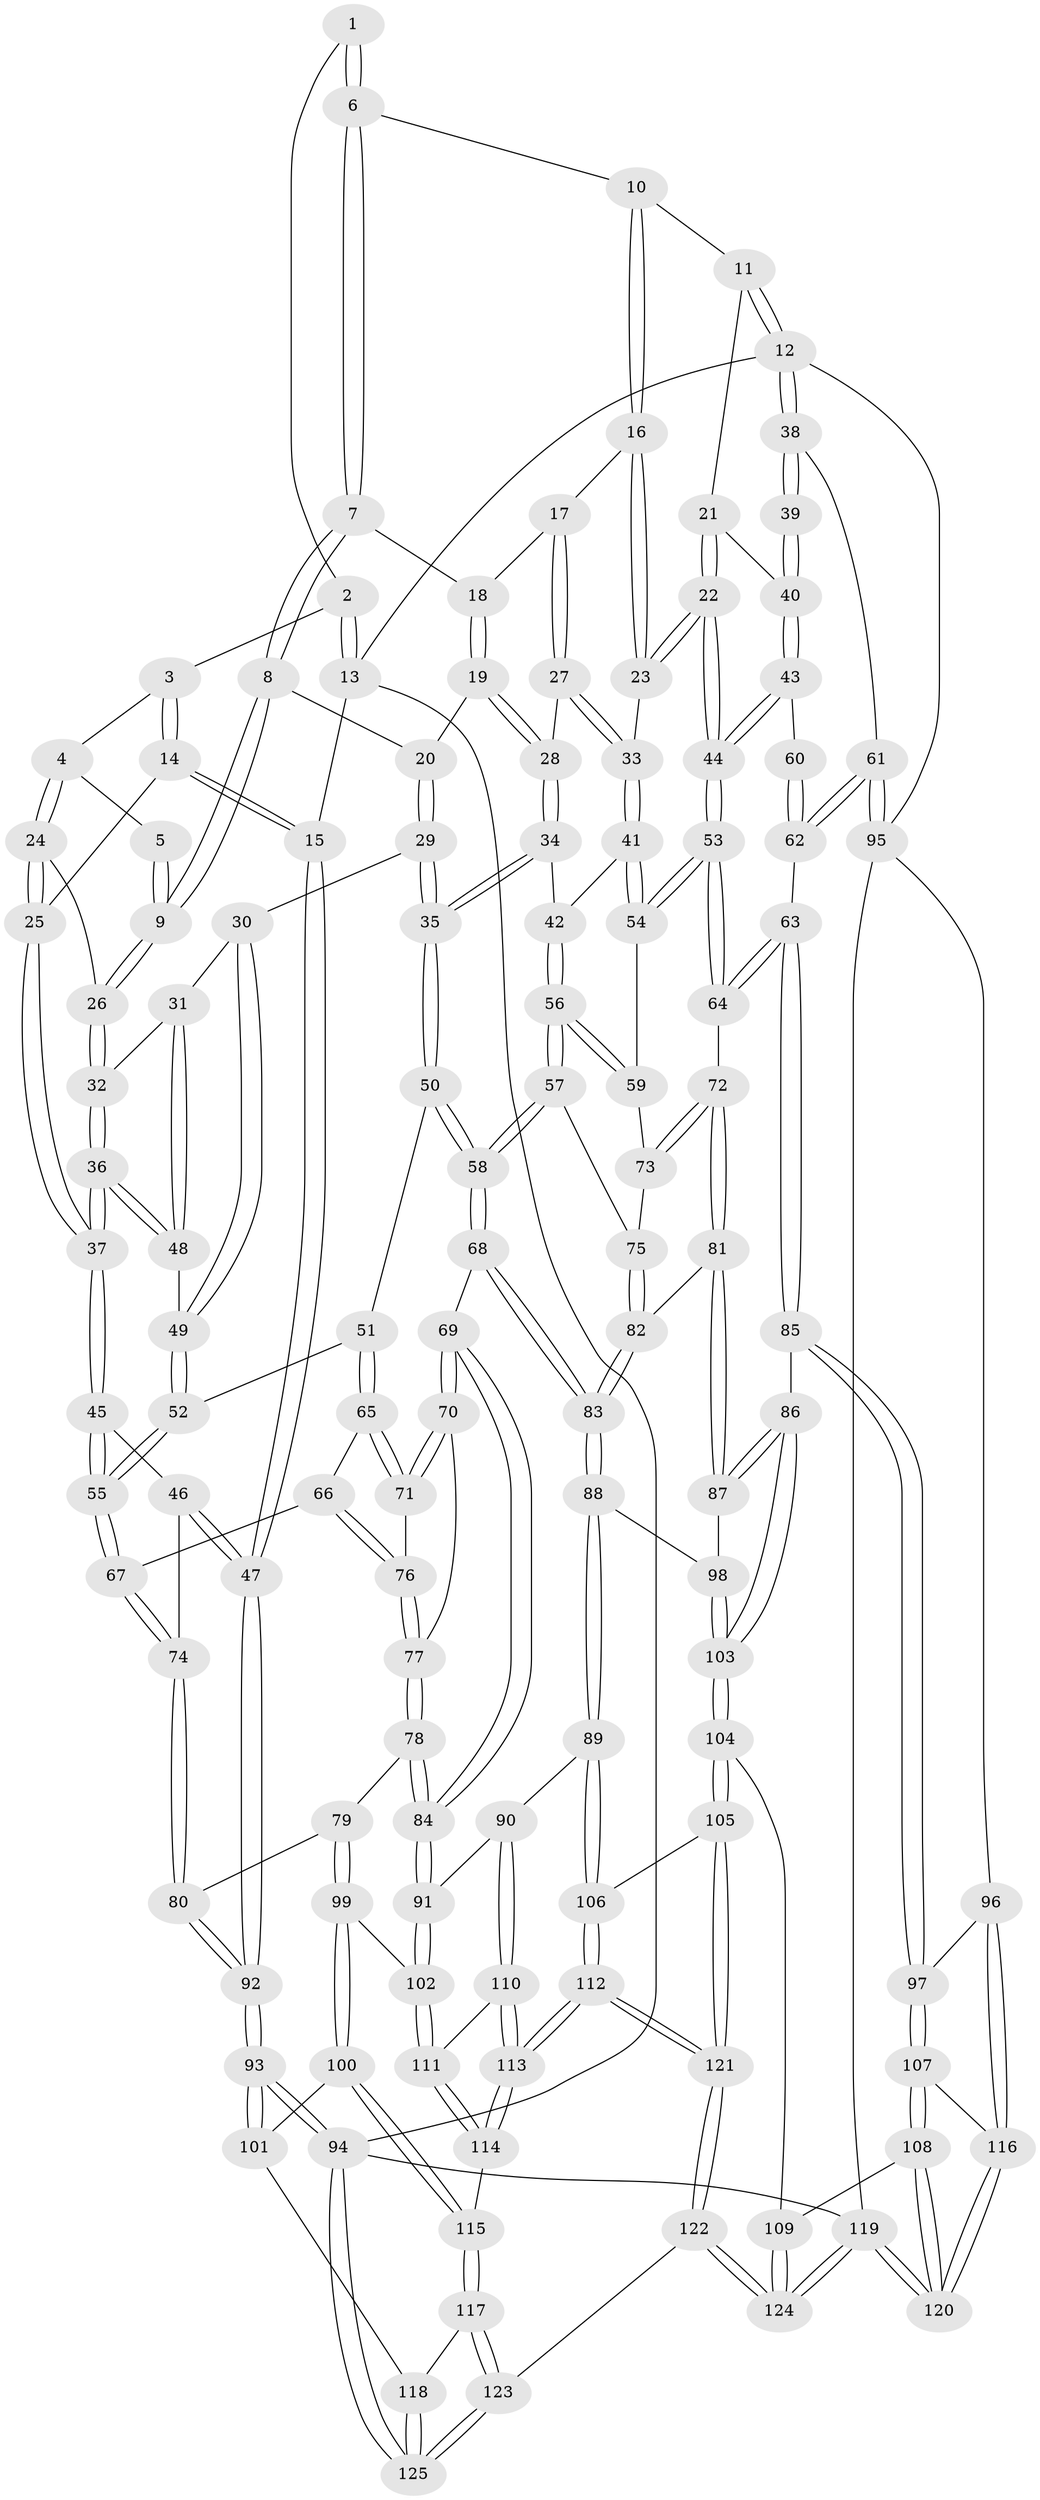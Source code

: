 // coarse degree distribution, {3: 0.48, 4: 0.36, 5: 0.06, 2: 0.08, 7: 0.02}
// Generated by graph-tools (version 1.1) at 2025/54/03/04/25 22:54:33]
// undirected, 125 vertices, 309 edges
graph export_dot {
  node [color=gray90,style=filled];
  1 [pos="+0.34366178829676275+0"];
  2 [pos="+0.016859084299681533+0"];
  3 [pos="+0.09905333708900299+0.02358038738880563"];
  4 [pos="+0.16258576530047458+0.08327507862748684"];
  5 [pos="+0.2083713984245043+0.033282996757464246"];
  6 [pos="+0.36824596374043084+0"];
  7 [pos="+0.3737126471324398+0"];
  8 [pos="+0.36170743540593203+0.029732302051142565"];
  9 [pos="+0.24477680572055752+0.12286687839076939"];
  10 [pos="+0.7835391871304465+0"];
  11 [pos="+1+0"];
  12 [pos="+1+0"];
  13 [pos="+0+0"];
  14 [pos="+0.055592435306624326+0.11758581194509313"];
  15 [pos="+0+0.05458736554563746"];
  16 [pos="+0.6272624136635042+0.08719383675766221"];
  17 [pos="+0.5571630800440975+0.07229820333352355"];
  18 [pos="+0.5521615893192945+0.06601183751618375"];
  19 [pos="+0.41401273489241425+0.10109430676538236"];
  20 [pos="+0.37258184715640075+0.059110908846551104"];
  21 [pos="+0.8412169288381462+0.08380290956189851"];
  22 [pos="+0.7237485591644732+0.19143946909860907"];
  23 [pos="+0.6794509769593229+0.17584033824292078"];
  24 [pos="+0.1656458661336789+0.09843426757300508"];
  25 [pos="+0.09968881248745406+0.1692182978999616"];
  26 [pos="+0.23640832448376833+0.13236619982644876"];
  27 [pos="+0.5038607281832673+0.1381991894153001"];
  28 [pos="+0.46031237830090727+0.15325088669429568"];
  29 [pos="+0.3277883602032842+0.22205174753215937"];
  30 [pos="+0.29813577017662796+0.21769630252881156"];
  31 [pos="+0.2965514136774798+0.21708914939659976"];
  32 [pos="+0.2368076936048483+0.14597799976311798"];
  33 [pos="+0.602686382628873+0.21125325212736507"];
  34 [pos="+0.44906304265812974+0.2511934959431181"];
  35 [pos="+0.3762890790693154+0.2707160815572667"];
  36 [pos="+0.12386810544956481+0.2535334165843499"];
  37 [pos="+0.11006931346159401+0.25888989563930526"];
  38 [pos="+1+0.30953885893193633"];
  39 [pos="+0.9952246250973927+0.26526018736852786"];
  40 [pos="+0.9006900324357235+0.1590668224348096"];
  41 [pos="+0.5299804873042395+0.28441540196516285"];
  42 [pos="+0.4781361895063096+0.2669358270920701"];
  43 [pos="+0.8123085776862583+0.3048398171924764"];
  44 [pos="+0.7586315191532765+0.30468601705992515"];
  45 [pos="+0.10682688824378057+0.2642906396388414"];
  46 [pos="+0+0.3047296844111443"];
  47 [pos="+0+0.3256380296437667"];
  48 [pos="+0.20695612994352705+0.2513913727001404"];
  49 [pos="+0.2556762231819902+0.2950578042023514"];
  50 [pos="+0.3618126414577172+0.30696599269887226"];
  51 [pos="+0.3159318474622424+0.33909380893634306"];
  52 [pos="+0.263517357348999+0.334619205412089"];
  53 [pos="+0.7359326245724205+0.3566955167108789"];
  54 [pos="+0.5447008734743868+0.31938419422955405"];
  55 [pos="+0.18384780311035523+0.36890351182377135"];
  56 [pos="+0.43630525229430706+0.40481860949832815"];
  57 [pos="+0.4267372740798162+0.4144438073367814"];
  58 [pos="+0.4213741656083065+0.41764852138891906"];
  59 [pos="+0.5409470743174621+0.345839849584592"];
  60 [pos="+0.8520735760464977+0.3066343142564151"];
  61 [pos="+1+0.4039095645492341"];
  62 [pos="+0.9056644190600294+0.42840433222103297"];
  63 [pos="+0.8014676756174512+0.4970980327648035"];
  64 [pos="+0.7326006023827195+0.4125453179255763"];
  65 [pos="+0.3108914791919394+0.40784038172066006"];
  66 [pos="+0.2105792805401403+0.3961794471685996"];
  67 [pos="+0.18405860978779826+0.3766370947089647"];
  68 [pos="+0.40508085673331756+0.4681200786331282"];
  69 [pos="+0.3582540967563277+0.4790925380482411"];
  70 [pos="+0.33949095997109957+0.46255218257129427"];
  71 [pos="+0.31728300987720665+0.42900635855320157"];
  72 [pos="+0.7103301150622529+0.42368912307865575"];
  73 [pos="+0.5521722962438969+0.3952931792130382"];
  74 [pos="+0.12657622341768882+0.4833882816157932"];
  75 [pos="+0.5442769319201457+0.4244094220208324"];
  76 [pos="+0.24198635530560422+0.43679526689431997"];
  77 [pos="+0.2464303757793299+0.4693041074130298"];
  78 [pos="+0.18689596729187102+0.5738132996656684"];
  79 [pos="+0.1431060398184312+0.5706586293460948"];
  80 [pos="+0.11702450983264615+0.5551115626952581"];
  81 [pos="+0.6122503213840732+0.50919260040668"];
  82 [pos="+0.5483022027425039+0.523066494312645"];
  83 [pos="+0.5144845699636841+0.5554155790553752"];
  84 [pos="+0.28269039347358277+0.6060447654732394"];
  85 [pos="+0.8248760028222967+0.6118790067314742"];
  86 [pos="+0.7907721976761576+0.6316029285842875"];
  87 [pos="+0.6902251220847121+0.5910720735520261"];
  88 [pos="+0.5098924645350699+0.5966916469738236"];
  89 [pos="+0.4090249884967229+0.687640522881902"];
  90 [pos="+0.33869263258927523+0.6734724671057061"];
  91 [pos="+0.3196335406235805+0.6577309766274722"];
  92 [pos="+0+0.6024434514731626"];
  93 [pos="+0+0.7166544153714963"];
  94 [pos="+0+1"];
  95 [pos="+1+0.6416394115484103"];
  96 [pos="+1+0.6688859452796001"];
  97 [pos="+0.9667341572212874+0.6596805170931143"];
  98 [pos="+0.5609129807170723+0.6338584670344417"];
  99 [pos="+0.13880060427468166+0.7378749743099512"];
  100 [pos="+0.006478660194128476+0.7861386859746587"];
  101 [pos="+0+0.7849307807175019"];
  102 [pos="+0.16533854675308643+0.7559659318630126"];
  103 [pos="+0.67361330302908+0.7796215998082456"];
  104 [pos="+0.66503569040839+0.8252310047145549"];
  105 [pos="+0.5918050401162217+0.8590536214378418"];
  106 [pos="+0.4203511514251837+0.713467960051755"];
  107 [pos="+0.8035387061795025+0.8476889663148285"];
  108 [pos="+0.7102565204806712+0.8524838886076154"];
  109 [pos="+0.6769679348656551+0.8338299385440571"];
  110 [pos="+0.27328075338011126+0.8098336859457632"];
  111 [pos="+0.17197824345262067+0.7679147661655167"];
  112 [pos="+0.34733117094417165+0.9851341898735114"];
  113 [pos="+0.29315536347193094+0.9183585730917565"];
  114 [pos="+0.15282948525542736+0.8753521675652792"];
  115 [pos="+0.1433957099886593+0.8786061988720226"];
  116 [pos="+0.9120868217962264+0.8930426803989396"];
  117 [pos="+0.1309494578820088+0.8979024332757154"];
  118 [pos="+0.07191345647209711+0.9446021712894375"];
  119 [pos="+1+1"];
  120 [pos="+1+1"];
  121 [pos="+0.40151782927108465+1"];
  122 [pos="+0.3990664170976275+1"];
  123 [pos="+0.24486351964207323+1"];
  124 [pos="+0.6920942213992899+1"];
  125 [pos="+0+1"];
  1 -- 2;
  1 -- 6;
  1 -- 6;
  2 -- 3;
  2 -- 13;
  2 -- 13;
  3 -- 4;
  3 -- 14;
  3 -- 14;
  4 -- 5;
  4 -- 24;
  4 -- 24;
  5 -- 9;
  5 -- 9;
  6 -- 7;
  6 -- 7;
  6 -- 10;
  7 -- 8;
  7 -- 8;
  7 -- 18;
  8 -- 9;
  8 -- 9;
  8 -- 20;
  9 -- 26;
  9 -- 26;
  10 -- 11;
  10 -- 16;
  10 -- 16;
  11 -- 12;
  11 -- 12;
  11 -- 21;
  12 -- 13;
  12 -- 38;
  12 -- 38;
  12 -- 95;
  13 -- 15;
  13 -- 94;
  14 -- 15;
  14 -- 15;
  14 -- 25;
  15 -- 47;
  15 -- 47;
  16 -- 17;
  16 -- 23;
  16 -- 23;
  17 -- 18;
  17 -- 27;
  17 -- 27;
  18 -- 19;
  18 -- 19;
  19 -- 20;
  19 -- 28;
  19 -- 28;
  20 -- 29;
  20 -- 29;
  21 -- 22;
  21 -- 22;
  21 -- 40;
  22 -- 23;
  22 -- 23;
  22 -- 44;
  22 -- 44;
  23 -- 33;
  24 -- 25;
  24 -- 25;
  24 -- 26;
  25 -- 37;
  25 -- 37;
  26 -- 32;
  26 -- 32;
  27 -- 28;
  27 -- 33;
  27 -- 33;
  28 -- 34;
  28 -- 34;
  29 -- 30;
  29 -- 35;
  29 -- 35;
  30 -- 31;
  30 -- 49;
  30 -- 49;
  31 -- 32;
  31 -- 48;
  31 -- 48;
  32 -- 36;
  32 -- 36;
  33 -- 41;
  33 -- 41;
  34 -- 35;
  34 -- 35;
  34 -- 42;
  35 -- 50;
  35 -- 50;
  36 -- 37;
  36 -- 37;
  36 -- 48;
  36 -- 48;
  37 -- 45;
  37 -- 45;
  38 -- 39;
  38 -- 39;
  38 -- 61;
  39 -- 40;
  39 -- 40;
  40 -- 43;
  40 -- 43;
  41 -- 42;
  41 -- 54;
  41 -- 54;
  42 -- 56;
  42 -- 56;
  43 -- 44;
  43 -- 44;
  43 -- 60;
  44 -- 53;
  44 -- 53;
  45 -- 46;
  45 -- 55;
  45 -- 55;
  46 -- 47;
  46 -- 47;
  46 -- 74;
  47 -- 92;
  47 -- 92;
  48 -- 49;
  49 -- 52;
  49 -- 52;
  50 -- 51;
  50 -- 58;
  50 -- 58;
  51 -- 52;
  51 -- 65;
  51 -- 65;
  52 -- 55;
  52 -- 55;
  53 -- 54;
  53 -- 54;
  53 -- 64;
  53 -- 64;
  54 -- 59;
  55 -- 67;
  55 -- 67;
  56 -- 57;
  56 -- 57;
  56 -- 59;
  56 -- 59;
  57 -- 58;
  57 -- 58;
  57 -- 75;
  58 -- 68;
  58 -- 68;
  59 -- 73;
  60 -- 62;
  60 -- 62;
  61 -- 62;
  61 -- 62;
  61 -- 95;
  61 -- 95;
  62 -- 63;
  63 -- 64;
  63 -- 64;
  63 -- 85;
  63 -- 85;
  64 -- 72;
  65 -- 66;
  65 -- 71;
  65 -- 71;
  66 -- 67;
  66 -- 76;
  66 -- 76;
  67 -- 74;
  67 -- 74;
  68 -- 69;
  68 -- 83;
  68 -- 83;
  69 -- 70;
  69 -- 70;
  69 -- 84;
  69 -- 84;
  70 -- 71;
  70 -- 71;
  70 -- 77;
  71 -- 76;
  72 -- 73;
  72 -- 73;
  72 -- 81;
  72 -- 81;
  73 -- 75;
  74 -- 80;
  74 -- 80;
  75 -- 82;
  75 -- 82;
  76 -- 77;
  76 -- 77;
  77 -- 78;
  77 -- 78;
  78 -- 79;
  78 -- 84;
  78 -- 84;
  79 -- 80;
  79 -- 99;
  79 -- 99;
  80 -- 92;
  80 -- 92;
  81 -- 82;
  81 -- 87;
  81 -- 87;
  82 -- 83;
  82 -- 83;
  83 -- 88;
  83 -- 88;
  84 -- 91;
  84 -- 91;
  85 -- 86;
  85 -- 97;
  85 -- 97;
  86 -- 87;
  86 -- 87;
  86 -- 103;
  86 -- 103;
  87 -- 98;
  88 -- 89;
  88 -- 89;
  88 -- 98;
  89 -- 90;
  89 -- 106;
  89 -- 106;
  90 -- 91;
  90 -- 110;
  90 -- 110;
  91 -- 102;
  91 -- 102;
  92 -- 93;
  92 -- 93;
  93 -- 94;
  93 -- 94;
  93 -- 101;
  93 -- 101;
  94 -- 125;
  94 -- 125;
  94 -- 119;
  95 -- 96;
  95 -- 119;
  96 -- 97;
  96 -- 116;
  96 -- 116;
  97 -- 107;
  97 -- 107;
  98 -- 103;
  98 -- 103;
  99 -- 100;
  99 -- 100;
  99 -- 102;
  100 -- 101;
  100 -- 115;
  100 -- 115;
  101 -- 118;
  102 -- 111;
  102 -- 111;
  103 -- 104;
  103 -- 104;
  104 -- 105;
  104 -- 105;
  104 -- 109;
  105 -- 106;
  105 -- 121;
  105 -- 121;
  106 -- 112;
  106 -- 112;
  107 -- 108;
  107 -- 108;
  107 -- 116;
  108 -- 109;
  108 -- 120;
  108 -- 120;
  109 -- 124;
  109 -- 124;
  110 -- 111;
  110 -- 113;
  110 -- 113;
  111 -- 114;
  111 -- 114;
  112 -- 113;
  112 -- 113;
  112 -- 121;
  112 -- 121;
  113 -- 114;
  113 -- 114;
  114 -- 115;
  115 -- 117;
  115 -- 117;
  116 -- 120;
  116 -- 120;
  117 -- 118;
  117 -- 123;
  117 -- 123;
  118 -- 125;
  118 -- 125;
  119 -- 120;
  119 -- 120;
  119 -- 124;
  119 -- 124;
  121 -- 122;
  121 -- 122;
  122 -- 123;
  122 -- 124;
  122 -- 124;
  123 -- 125;
  123 -- 125;
}
